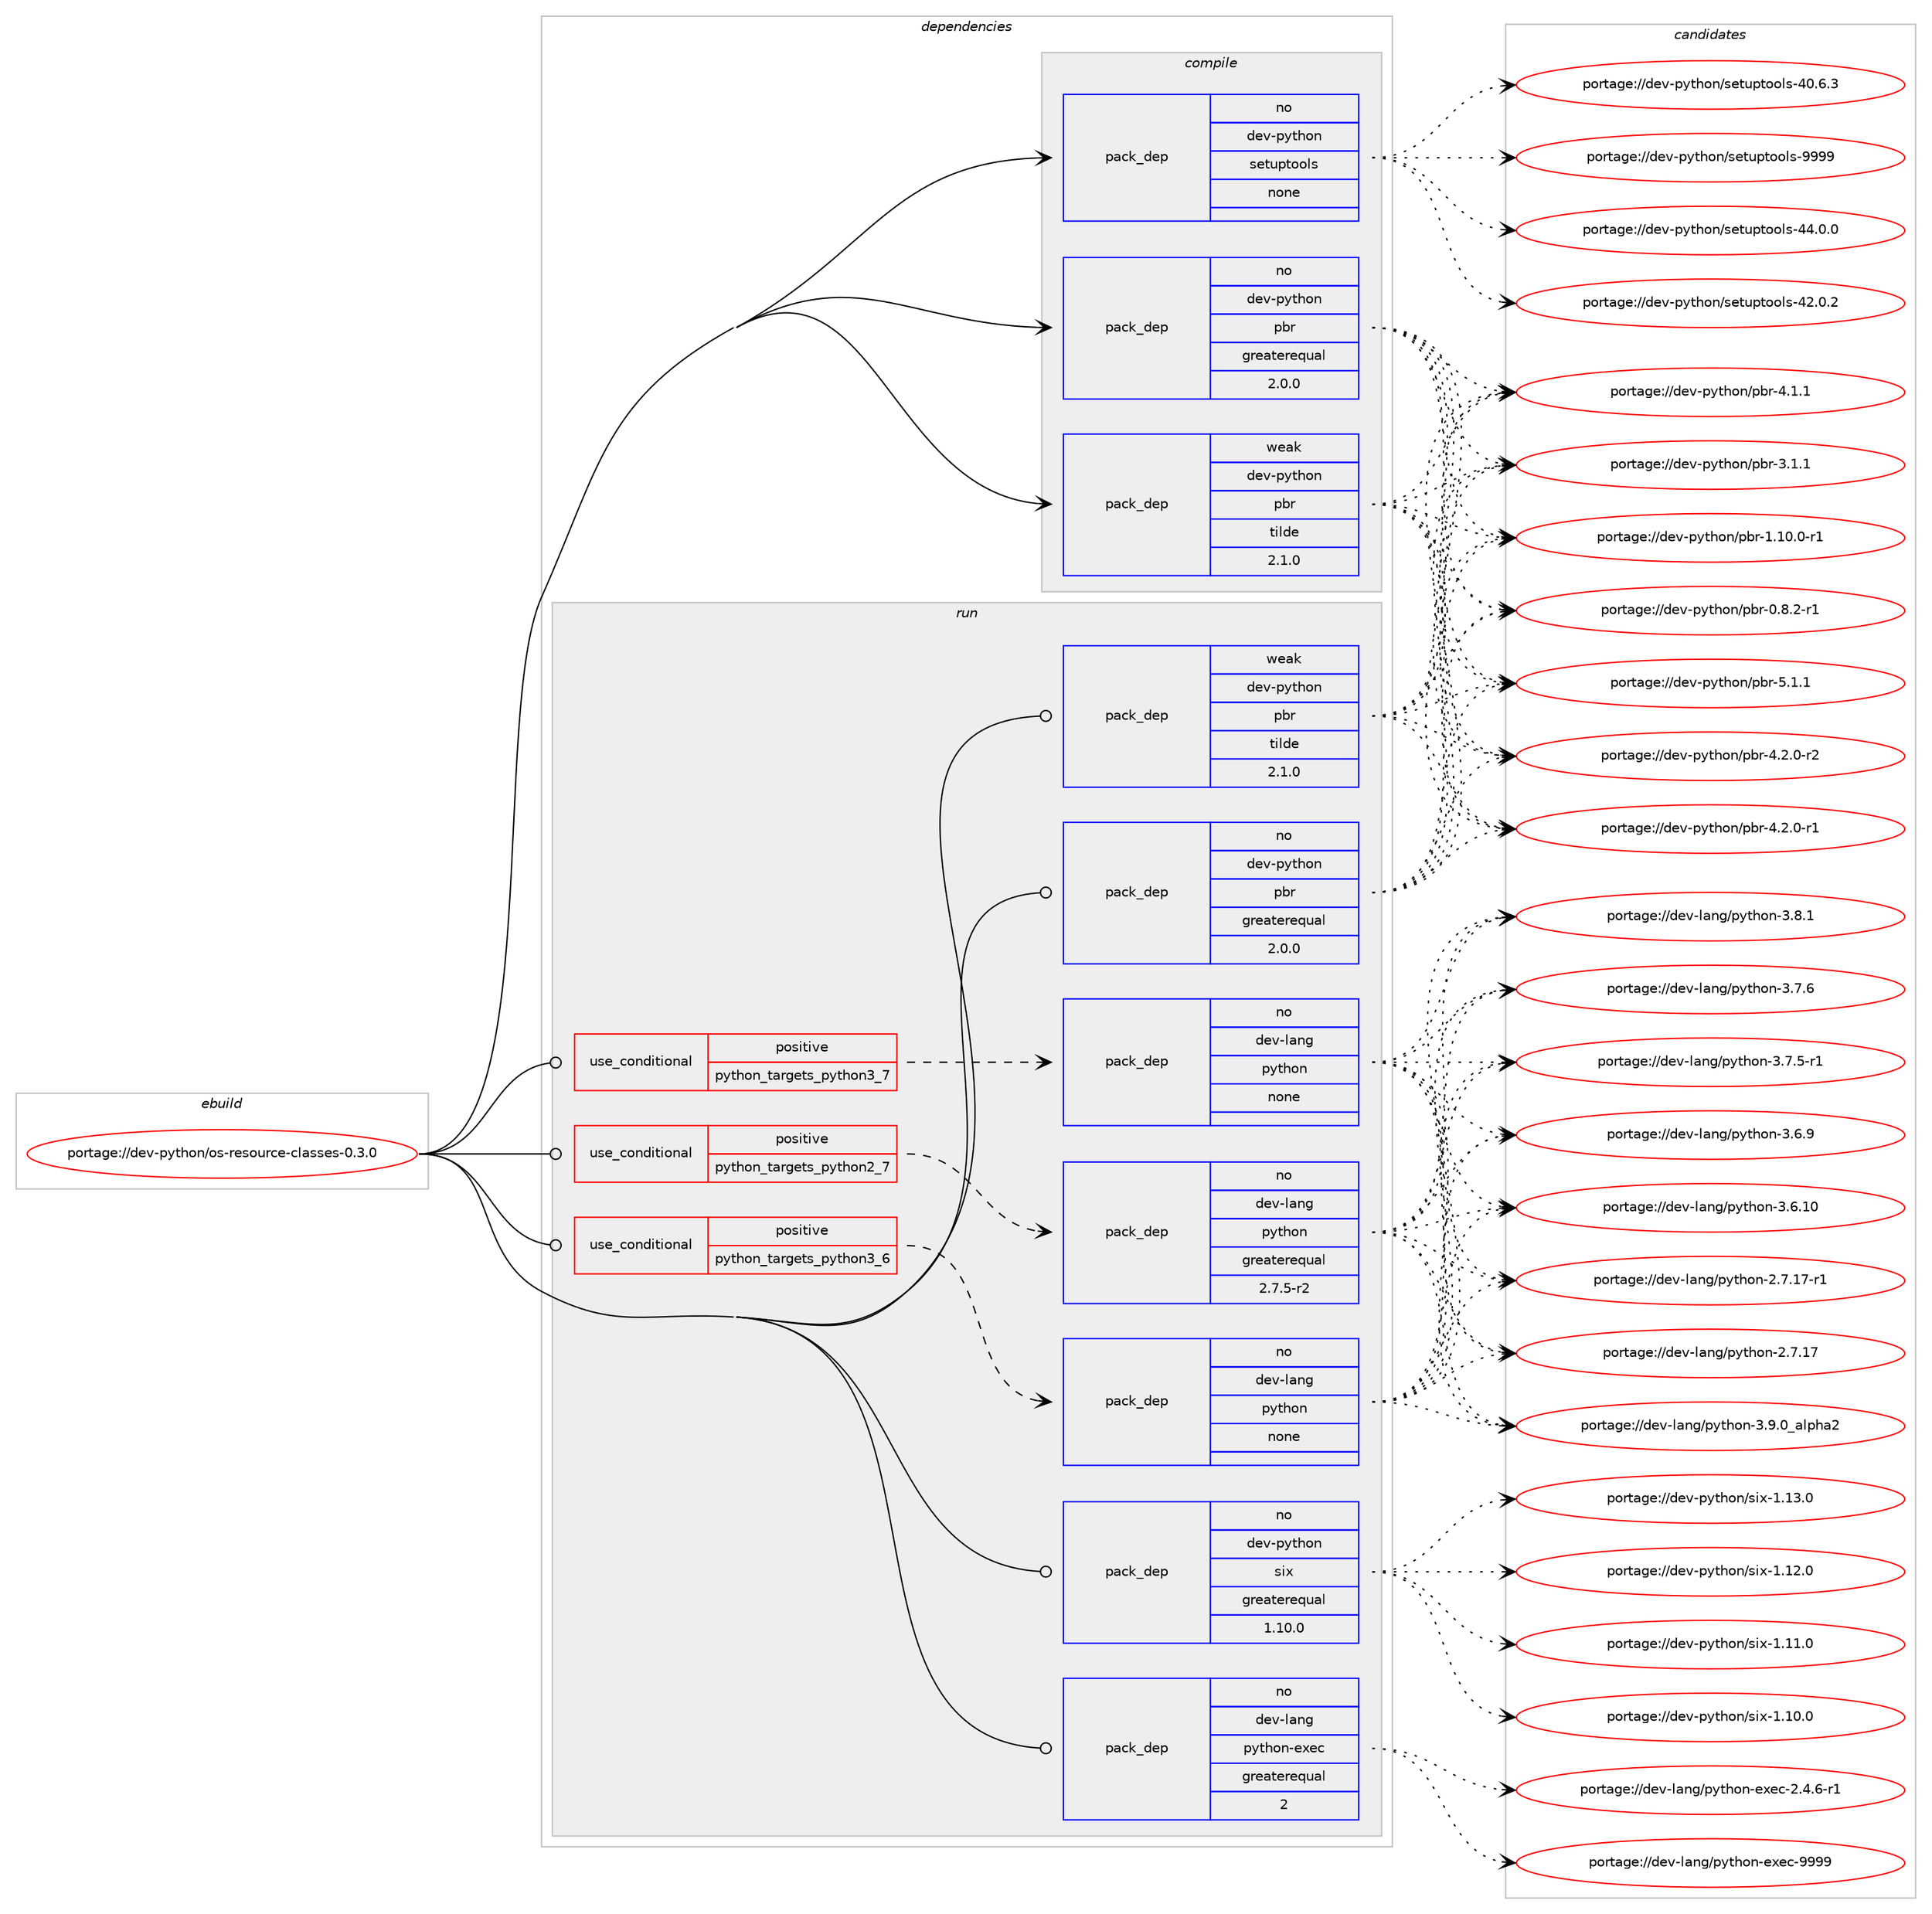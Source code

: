 digraph prolog {

# *************
# Graph options
# *************

newrank=true;
concentrate=true;
compound=true;
graph [rankdir=LR,fontname=Helvetica,fontsize=10,ranksep=1.5];#, ranksep=2.5, nodesep=0.2];
edge  [arrowhead=vee];
node  [fontname=Helvetica,fontsize=10];

# **********
# The ebuild
# **********

subgraph cluster_leftcol {
color=gray;
label=<<i>ebuild</i>>;
id [label="portage://dev-python/os-resource-classes-0.3.0", color=red, width=4, href="../dev-python/os-resource-classes-0.3.0.svg"];
}

# ****************
# The dependencies
# ****************

subgraph cluster_midcol {
color=gray;
label=<<i>dependencies</i>>;
subgraph cluster_compile {
fillcolor="#eeeeee";
style=filled;
label=<<i>compile</i>>;
subgraph pack329740 {
dependency446533 [label=<<TABLE BORDER="0" CELLBORDER="1" CELLSPACING="0" CELLPADDING="4" WIDTH="220"><TR><TD ROWSPAN="6" CELLPADDING="30">pack_dep</TD></TR><TR><TD WIDTH="110">no</TD></TR><TR><TD>dev-python</TD></TR><TR><TD>pbr</TD></TR><TR><TD>greaterequal</TD></TR><TR><TD>2.0.0</TD></TR></TABLE>>, shape=none, color=blue];
}
id:e -> dependency446533:w [weight=20,style="solid",arrowhead="vee"];
subgraph pack329741 {
dependency446534 [label=<<TABLE BORDER="0" CELLBORDER="1" CELLSPACING="0" CELLPADDING="4" WIDTH="220"><TR><TD ROWSPAN="6" CELLPADDING="30">pack_dep</TD></TR><TR><TD WIDTH="110">no</TD></TR><TR><TD>dev-python</TD></TR><TR><TD>setuptools</TD></TR><TR><TD>none</TD></TR><TR><TD></TD></TR></TABLE>>, shape=none, color=blue];
}
id:e -> dependency446534:w [weight=20,style="solid",arrowhead="vee"];
subgraph pack329742 {
dependency446535 [label=<<TABLE BORDER="0" CELLBORDER="1" CELLSPACING="0" CELLPADDING="4" WIDTH="220"><TR><TD ROWSPAN="6" CELLPADDING="30">pack_dep</TD></TR><TR><TD WIDTH="110">weak</TD></TR><TR><TD>dev-python</TD></TR><TR><TD>pbr</TD></TR><TR><TD>tilde</TD></TR><TR><TD>2.1.0</TD></TR></TABLE>>, shape=none, color=blue];
}
id:e -> dependency446535:w [weight=20,style="solid",arrowhead="vee"];
}
subgraph cluster_compileandrun {
fillcolor="#eeeeee";
style=filled;
label=<<i>compile and run</i>>;
}
subgraph cluster_run {
fillcolor="#eeeeee";
style=filled;
label=<<i>run</i>>;
subgraph cond111818 {
dependency446536 [label=<<TABLE BORDER="0" CELLBORDER="1" CELLSPACING="0" CELLPADDING="4"><TR><TD ROWSPAN="3" CELLPADDING="10">use_conditional</TD></TR><TR><TD>positive</TD></TR><TR><TD>python_targets_python2_7</TD></TR></TABLE>>, shape=none, color=red];
subgraph pack329743 {
dependency446537 [label=<<TABLE BORDER="0" CELLBORDER="1" CELLSPACING="0" CELLPADDING="4" WIDTH="220"><TR><TD ROWSPAN="6" CELLPADDING="30">pack_dep</TD></TR><TR><TD WIDTH="110">no</TD></TR><TR><TD>dev-lang</TD></TR><TR><TD>python</TD></TR><TR><TD>greaterequal</TD></TR><TR><TD>2.7.5-r2</TD></TR></TABLE>>, shape=none, color=blue];
}
dependency446536:e -> dependency446537:w [weight=20,style="dashed",arrowhead="vee"];
}
id:e -> dependency446536:w [weight=20,style="solid",arrowhead="odot"];
subgraph cond111819 {
dependency446538 [label=<<TABLE BORDER="0" CELLBORDER="1" CELLSPACING="0" CELLPADDING="4"><TR><TD ROWSPAN="3" CELLPADDING="10">use_conditional</TD></TR><TR><TD>positive</TD></TR><TR><TD>python_targets_python3_6</TD></TR></TABLE>>, shape=none, color=red];
subgraph pack329744 {
dependency446539 [label=<<TABLE BORDER="0" CELLBORDER="1" CELLSPACING="0" CELLPADDING="4" WIDTH="220"><TR><TD ROWSPAN="6" CELLPADDING="30">pack_dep</TD></TR><TR><TD WIDTH="110">no</TD></TR><TR><TD>dev-lang</TD></TR><TR><TD>python</TD></TR><TR><TD>none</TD></TR><TR><TD></TD></TR></TABLE>>, shape=none, color=blue];
}
dependency446538:e -> dependency446539:w [weight=20,style="dashed",arrowhead="vee"];
}
id:e -> dependency446538:w [weight=20,style="solid",arrowhead="odot"];
subgraph cond111820 {
dependency446540 [label=<<TABLE BORDER="0" CELLBORDER="1" CELLSPACING="0" CELLPADDING="4"><TR><TD ROWSPAN="3" CELLPADDING="10">use_conditional</TD></TR><TR><TD>positive</TD></TR><TR><TD>python_targets_python3_7</TD></TR></TABLE>>, shape=none, color=red];
subgraph pack329745 {
dependency446541 [label=<<TABLE BORDER="0" CELLBORDER="1" CELLSPACING="0" CELLPADDING="4" WIDTH="220"><TR><TD ROWSPAN="6" CELLPADDING="30">pack_dep</TD></TR><TR><TD WIDTH="110">no</TD></TR><TR><TD>dev-lang</TD></TR><TR><TD>python</TD></TR><TR><TD>none</TD></TR><TR><TD></TD></TR></TABLE>>, shape=none, color=blue];
}
dependency446540:e -> dependency446541:w [weight=20,style="dashed",arrowhead="vee"];
}
id:e -> dependency446540:w [weight=20,style="solid",arrowhead="odot"];
subgraph pack329746 {
dependency446542 [label=<<TABLE BORDER="0" CELLBORDER="1" CELLSPACING="0" CELLPADDING="4" WIDTH="220"><TR><TD ROWSPAN="6" CELLPADDING="30">pack_dep</TD></TR><TR><TD WIDTH="110">no</TD></TR><TR><TD>dev-lang</TD></TR><TR><TD>python-exec</TD></TR><TR><TD>greaterequal</TD></TR><TR><TD>2</TD></TR></TABLE>>, shape=none, color=blue];
}
id:e -> dependency446542:w [weight=20,style="solid",arrowhead="odot"];
subgraph pack329747 {
dependency446543 [label=<<TABLE BORDER="0" CELLBORDER="1" CELLSPACING="0" CELLPADDING="4" WIDTH="220"><TR><TD ROWSPAN="6" CELLPADDING="30">pack_dep</TD></TR><TR><TD WIDTH="110">no</TD></TR><TR><TD>dev-python</TD></TR><TR><TD>pbr</TD></TR><TR><TD>greaterequal</TD></TR><TR><TD>2.0.0</TD></TR></TABLE>>, shape=none, color=blue];
}
id:e -> dependency446543:w [weight=20,style="solid",arrowhead="odot"];
subgraph pack329748 {
dependency446544 [label=<<TABLE BORDER="0" CELLBORDER="1" CELLSPACING="0" CELLPADDING="4" WIDTH="220"><TR><TD ROWSPAN="6" CELLPADDING="30">pack_dep</TD></TR><TR><TD WIDTH="110">no</TD></TR><TR><TD>dev-python</TD></TR><TR><TD>six</TD></TR><TR><TD>greaterequal</TD></TR><TR><TD>1.10.0</TD></TR></TABLE>>, shape=none, color=blue];
}
id:e -> dependency446544:w [weight=20,style="solid",arrowhead="odot"];
subgraph pack329749 {
dependency446545 [label=<<TABLE BORDER="0" CELLBORDER="1" CELLSPACING="0" CELLPADDING="4" WIDTH="220"><TR><TD ROWSPAN="6" CELLPADDING="30">pack_dep</TD></TR><TR><TD WIDTH="110">weak</TD></TR><TR><TD>dev-python</TD></TR><TR><TD>pbr</TD></TR><TR><TD>tilde</TD></TR><TR><TD>2.1.0</TD></TR></TABLE>>, shape=none, color=blue];
}
id:e -> dependency446545:w [weight=20,style="solid",arrowhead="odot"];
}
}

# **************
# The candidates
# **************

subgraph cluster_choices {
rank=same;
color=gray;
label=<<i>candidates</i>>;

subgraph choice329740 {
color=black;
nodesep=1;
choice100101118451121211161041111104711298114455346494649 [label="portage://dev-python/pbr-5.1.1", color=red, width=4,href="../dev-python/pbr-5.1.1.svg"];
choice1001011184511212111610411111047112981144552465046484511450 [label="portage://dev-python/pbr-4.2.0-r2", color=red, width=4,href="../dev-python/pbr-4.2.0-r2.svg"];
choice1001011184511212111610411111047112981144552465046484511449 [label="portage://dev-python/pbr-4.2.0-r1", color=red, width=4,href="../dev-python/pbr-4.2.0-r1.svg"];
choice100101118451121211161041111104711298114455246494649 [label="portage://dev-python/pbr-4.1.1", color=red, width=4,href="../dev-python/pbr-4.1.1.svg"];
choice100101118451121211161041111104711298114455146494649 [label="portage://dev-python/pbr-3.1.1", color=red, width=4,href="../dev-python/pbr-3.1.1.svg"];
choice100101118451121211161041111104711298114454946494846484511449 [label="portage://dev-python/pbr-1.10.0-r1", color=red, width=4,href="../dev-python/pbr-1.10.0-r1.svg"];
choice1001011184511212111610411111047112981144548465646504511449 [label="portage://dev-python/pbr-0.8.2-r1", color=red, width=4,href="../dev-python/pbr-0.8.2-r1.svg"];
dependency446533:e -> choice100101118451121211161041111104711298114455346494649:w [style=dotted,weight="100"];
dependency446533:e -> choice1001011184511212111610411111047112981144552465046484511450:w [style=dotted,weight="100"];
dependency446533:e -> choice1001011184511212111610411111047112981144552465046484511449:w [style=dotted,weight="100"];
dependency446533:e -> choice100101118451121211161041111104711298114455246494649:w [style=dotted,weight="100"];
dependency446533:e -> choice100101118451121211161041111104711298114455146494649:w [style=dotted,weight="100"];
dependency446533:e -> choice100101118451121211161041111104711298114454946494846484511449:w [style=dotted,weight="100"];
dependency446533:e -> choice1001011184511212111610411111047112981144548465646504511449:w [style=dotted,weight="100"];
}
subgraph choice329741 {
color=black;
nodesep=1;
choice10010111845112121116104111110471151011161171121161111111081154557575757 [label="portage://dev-python/setuptools-9999", color=red, width=4,href="../dev-python/setuptools-9999.svg"];
choice100101118451121211161041111104711510111611711211611111110811545525246484648 [label="portage://dev-python/setuptools-44.0.0", color=red, width=4,href="../dev-python/setuptools-44.0.0.svg"];
choice100101118451121211161041111104711510111611711211611111110811545525046484650 [label="portage://dev-python/setuptools-42.0.2", color=red, width=4,href="../dev-python/setuptools-42.0.2.svg"];
choice100101118451121211161041111104711510111611711211611111110811545524846544651 [label="portage://dev-python/setuptools-40.6.3", color=red, width=4,href="../dev-python/setuptools-40.6.3.svg"];
dependency446534:e -> choice10010111845112121116104111110471151011161171121161111111081154557575757:w [style=dotted,weight="100"];
dependency446534:e -> choice100101118451121211161041111104711510111611711211611111110811545525246484648:w [style=dotted,weight="100"];
dependency446534:e -> choice100101118451121211161041111104711510111611711211611111110811545525046484650:w [style=dotted,weight="100"];
dependency446534:e -> choice100101118451121211161041111104711510111611711211611111110811545524846544651:w [style=dotted,weight="100"];
}
subgraph choice329742 {
color=black;
nodesep=1;
choice100101118451121211161041111104711298114455346494649 [label="portage://dev-python/pbr-5.1.1", color=red, width=4,href="../dev-python/pbr-5.1.1.svg"];
choice1001011184511212111610411111047112981144552465046484511450 [label="portage://dev-python/pbr-4.2.0-r2", color=red, width=4,href="../dev-python/pbr-4.2.0-r2.svg"];
choice1001011184511212111610411111047112981144552465046484511449 [label="portage://dev-python/pbr-4.2.0-r1", color=red, width=4,href="../dev-python/pbr-4.2.0-r1.svg"];
choice100101118451121211161041111104711298114455246494649 [label="portage://dev-python/pbr-4.1.1", color=red, width=4,href="../dev-python/pbr-4.1.1.svg"];
choice100101118451121211161041111104711298114455146494649 [label="portage://dev-python/pbr-3.1.1", color=red, width=4,href="../dev-python/pbr-3.1.1.svg"];
choice100101118451121211161041111104711298114454946494846484511449 [label="portage://dev-python/pbr-1.10.0-r1", color=red, width=4,href="../dev-python/pbr-1.10.0-r1.svg"];
choice1001011184511212111610411111047112981144548465646504511449 [label="portage://dev-python/pbr-0.8.2-r1", color=red, width=4,href="../dev-python/pbr-0.8.2-r1.svg"];
dependency446535:e -> choice100101118451121211161041111104711298114455346494649:w [style=dotted,weight="100"];
dependency446535:e -> choice1001011184511212111610411111047112981144552465046484511450:w [style=dotted,weight="100"];
dependency446535:e -> choice1001011184511212111610411111047112981144552465046484511449:w [style=dotted,weight="100"];
dependency446535:e -> choice100101118451121211161041111104711298114455246494649:w [style=dotted,weight="100"];
dependency446535:e -> choice100101118451121211161041111104711298114455146494649:w [style=dotted,weight="100"];
dependency446535:e -> choice100101118451121211161041111104711298114454946494846484511449:w [style=dotted,weight="100"];
dependency446535:e -> choice1001011184511212111610411111047112981144548465646504511449:w [style=dotted,weight="100"];
}
subgraph choice329743 {
color=black;
nodesep=1;
choice10010111845108971101034711212111610411111045514657464895971081121049750 [label="portage://dev-lang/python-3.9.0_alpha2", color=red, width=4,href="../dev-lang/python-3.9.0_alpha2.svg"];
choice100101118451089711010347112121116104111110455146564649 [label="portage://dev-lang/python-3.8.1", color=red, width=4,href="../dev-lang/python-3.8.1.svg"];
choice100101118451089711010347112121116104111110455146554654 [label="portage://dev-lang/python-3.7.6", color=red, width=4,href="../dev-lang/python-3.7.6.svg"];
choice1001011184510897110103471121211161041111104551465546534511449 [label="portage://dev-lang/python-3.7.5-r1", color=red, width=4,href="../dev-lang/python-3.7.5-r1.svg"];
choice100101118451089711010347112121116104111110455146544657 [label="portage://dev-lang/python-3.6.9", color=red, width=4,href="../dev-lang/python-3.6.9.svg"];
choice10010111845108971101034711212111610411111045514654464948 [label="portage://dev-lang/python-3.6.10", color=red, width=4,href="../dev-lang/python-3.6.10.svg"];
choice100101118451089711010347112121116104111110455046554649554511449 [label="portage://dev-lang/python-2.7.17-r1", color=red, width=4,href="../dev-lang/python-2.7.17-r1.svg"];
choice10010111845108971101034711212111610411111045504655464955 [label="portage://dev-lang/python-2.7.17", color=red, width=4,href="../dev-lang/python-2.7.17.svg"];
dependency446537:e -> choice10010111845108971101034711212111610411111045514657464895971081121049750:w [style=dotted,weight="100"];
dependency446537:e -> choice100101118451089711010347112121116104111110455146564649:w [style=dotted,weight="100"];
dependency446537:e -> choice100101118451089711010347112121116104111110455146554654:w [style=dotted,weight="100"];
dependency446537:e -> choice1001011184510897110103471121211161041111104551465546534511449:w [style=dotted,weight="100"];
dependency446537:e -> choice100101118451089711010347112121116104111110455146544657:w [style=dotted,weight="100"];
dependency446537:e -> choice10010111845108971101034711212111610411111045514654464948:w [style=dotted,weight="100"];
dependency446537:e -> choice100101118451089711010347112121116104111110455046554649554511449:w [style=dotted,weight="100"];
dependency446537:e -> choice10010111845108971101034711212111610411111045504655464955:w [style=dotted,weight="100"];
}
subgraph choice329744 {
color=black;
nodesep=1;
choice10010111845108971101034711212111610411111045514657464895971081121049750 [label="portage://dev-lang/python-3.9.0_alpha2", color=red, width=4,href="../dev-lang/python-3.9.0_alpha2.svg"];
choice100101118451089711010347112121116104111110455146564649 [label="portage://dev-lang/python-3.8.1", color=red, width=4,href="../dev-lang/python-3.8.1.svg"];
choice100101118451089711010347112121116104111110455146554654 [label="portage://dev-lang/python-3.7.6", color=red, width=4,href="../dev-lang/python-3.7.6.svg"];
choice1001011184510897110103471121211161041111104551465546534511449 [label="portage://dev-lang/python-3.7.5-r1", color=red, width=4,href="../dev-lang/python-3.7.5-r1.svg"];
choice100101118451089711010347112121116104111110455146544657 [label="portage://dev-lang/python-3.6.9", color=red, width=4,href="../dev-lang/python-3.6.9.svg"];
choice10010111845108971101034711212111610411111045514654464948 [label="portage://dev-lang/python-3.6.10", color=red, width=4,href="../dev-lang/python-3.6.10.svg"];
choice100101118451089711010347112121116104111110455046554649554511449 [label="portage://dev-lang/python-2.7.17-r1", color=red, width=4,href="../dev-lang/python-2.7.17-r1.svg"];
choice10010111845108971101034711212111610411111045504655464955 [label="portage://dev-lang/python-2.7.17", color=red, width=4,href="../dev-lang/python-2.7.17.svg"];
dependency446539:e -> choice10010111845108971101034711212111610411111045514657464895971081121049750:w [style=dotted,weight="100"];
dependency446539:e -> choice100101118451089711010347112121116104111110455146564649:w [style=dotted,weight="100"];
dependency446539:e -> choice100101118451089711010347112121116104111110455146554654:w [style=dotted,weight="100"];
dependency446539:e -> choice1001011184510897110103471121211161041111104551465546534511449:w [style=dotted,weight="100"];
dependency446539:e -> choice100101118451089711010347112121116104111110455146544657:w [style=dotted,weight="100"];
dependency446539:e -> choice10010111845108971101034711212111610411111045514654464948:w [style=dotted,weight="100"];
dependency446539:e -> choice100101118451089711010347112121116104111110455046554649554511449:w [style=dotted,weight="100"];
dependency446539:e -> choice10010111845108971101034711212111610411111045504655464955:w [style=dotted,weight="100"];
}
subgraph choice329745 {
color=black;
nodesep=1;
choice10010111845108971101034711212111610411111045514657464895971081121049750 [label="portage://dev-lang/python-3.9.0_alpha2", color=red, width=4,href="../dev-lang/python-3.9.0_alpha2.svg"];
choice100101118451089711010347112121116104111110455146564649 [label="portage://dev-lang/python-3.8.1", color=red, width=4,href="../dev-lang/python-3.8.1.svg"];
choice100101118451089711010347112121116104111110455146554654 [label="portage://dev-lang/python-3.7.6", color=red, width=4,href="../dev-lang/python-3.7.6.svg"];
choice1001011184510897110103471121211161041111104551465546534511449 [label="portage://dev-lang/python-3.7.5-r1", color=red, width=4,href="../dev-lang/python-3.7.5-r1.svg"];
choice100101118451089711010347112121116104111110455146544657 [label="portage://dev-lang/python-3.6.9", color=red, width=4,href="../dev-lang/python-3.6.9.svg"];
choice10010111845108971101034711212111610411111045514654464948 [label="portage://dev-lang/python-3.6.10", color=red, width=4,href="../dev-lang/python-3.6.10.svg"];
choice100101118451089711010347112121116104111110455046554649554511449 [label="portage://dev-lang/python-2.7.17-r1", color=red, width=4,href="../dev-lang/python-2.7.17-r1.svg"];
choice10010111845108971101034711212111610411111045504655464955 [label="portage://dev-lang/python-2.7.17", color=red, width=4,href="../dev-lang/python-2.7.17.svg"];
dependency446541:e -> choice10010111845108971101034711212111610411111045514657464895971081121049750:w [style=dotted,weight="100"];
dependency446541:e -> choice100101118451089711010347112121116104111110455146564649:w [style=dotted,weight="100"];
dependency446541:e -> choice100101118451089711010347112121116104111110455146554654:w [style=dotted,weight="100"];
dependency446541:e -> choice1001011184510897110103471121211161041111104551465546534511449:w [style=dotted,weight="100"];
dependency446541:e -> choice100101118451089711010347112121116104111110455146544657:w [style=dotted,weight="100"];
dependency446541:e -> choice10010111845108971101034711212111610411111045514654464948:w [style=dotted,weight="100"];
dependency446541:e -> choice100101118451089711010347112121116104111110455046554649554511449:w [style=dotted,weight="100"];
dependency446541:e -> choice10010111845108971101034711212111610411111045504655464955:w [style=dotted,weight="100"];
}
subgraph choice329746 {
color=black;
nodesep=1;
choice10010111845108971101034711212111610411111045101120101994557575757 [label="portage://dev-lang/python-exec-9999", color=red, width=4,href="../dev-lang/python-exec-9999.svg"];
choice10010111845108971101034711212111610411111045101120101994550465246544511449 [label="portage://dev-lang/python-exec-2.4.6-r1", color=red, width=4,href="../dev-lang/python-exec-2.4.6-r1.svg"];
dependency446542:e -> choice10010111845108971101034711212111610411111045101120101994557575757:w [style=dotted,weight="100"];
dependency446542:e -> choice10010111845108971101034711212111610411111045101120101994550465246544511449:w [style=dotted,weight="100"];
}
subgraph choice329747 {
color=black;
nodesep=1;
choice100101118451121211161041111104711298114455346494649 [label="portage://dev-python/pbr-5.1.1", color=red, width=4,href="../dev-python/pbr-5.1.1.svg"];
choice1001011184511212111610411111047112981144552465046484511450 [label="portage://dev-python/pbr-4.2.0-r2", color=red, width=4,href="../dev-python/pbr-4.2.0-r2.svg"];
choice1001011184511212111610411111047112981144552465046484511449 [label="portage://dev-python/pbr-4.2.0-r1", color=red, width=4,href="../dev-python/pbr-4.2.0-r1.svg"];
choice100101118451121211161041111104711298114455246494649 [label="portage://dev-python/pbr-4.1.1", color=red, width=4,href="../dev-python/pbr-4.1.1.svg"];
choice100101118451121211161041111104711298114455146494649 [label="portage://dev-python/pbr-3.1.1", color=red, width=4,href="../dev-python/pbr-3.1.1.svg"];
choice100101118451121211161041111104711298114454946494846484511449 [label="portage://dev-python/pbr-1.10.0-r1", color=red, width=4,href="../dev-python/pbr-1.10.0-r1.svg"];
choice1001011184511212111610411111047112981144548465646504511449 [label="portage://dev-python/pbr-0.8.2-r1", color=red, width=4,href="../dev-python/pbr-0.8.2-r1.svg"];
dependency446543:e -> choice100101118451121211161041111104711298114455346494649:w [style=dotted,weight="100"];
dependency446543:e -> choice1001011184511212111610411111047112981144552465046484511450:w [style=dotted,weight="100"];
dependency446543:e -> choice1001011184511212111610411111047112981144552465046484511449:w [style=dotted,weight="100"];
dependency446543:e -> choice100101118451121211161041111104711298114455246494649:w [style=dotted,weight="100"];
dependency446543:e -> choice100101118451121211161041111104711298114455146494649:w [style=dotted,weight="100"];
dependency446543:e -> choice100101118451121211161041111104711298114454946494846484511449:w [style=dotted,weight="100"];
dependency446543:e -> choice1001011184511212111610411111047112981144548465646504511449:w [style=dotted,weight="100"];
}
subgraph choice329748 {
color=black;
nodesep=1;
choice100101118451121211161041111104711510512045494649514648 [label="portage://dev-python/six-1.13.0", color=red, width=4,href="../dev-python/six-1.13.0.svg"];
choice100101118451121211161041111104711510512045494649504648 [label="portage://dev-python/six-1.12.0", color=red, width=4,href="../dev-python/six-1.12.0.svg"];
choice100101118451121211161041111104711510512045494649494648 [label="portage://dev-python/six-1.11.0", color=red, width=4,href="../dev-python/six-1.11.0.svg"];
choice100101118451121211161041111104711510512045494649484648 [label="portage://dev-python/six-1.10.0", color=red, width=4,href="../dev-python/six-1.10.0.svg"];
dependency446544:e -> choice100101118451121211161041111104711510512045494649514648:w [style=dotted,weight="100"];
dependency446544:e -> choice100101118451121211161041111104711510512045494649504648:w [style=dotted,weight="100"];
dependency446544:e -> choice100101118451121211161041111104711510512045494649494648:w [style=dotted,weight="100"];
dependency446544:e -> choice100101118451121211161041111104711510512045494649484648:w [style=dotted,weight="100"];
}
subgraph choice329749 {
color=black;
nodesep=1;
choice100101118451121211161041111104711298114455346494649 [label="portage://dev-python/pbr-5.1.1", color=red, width=4,href="../dev-python/pbr-5.1.1.svg"];
choice1001011184511212111610411111047112981144552465046484511450 [label="portage://dev-python/pbr-4.2.0-r2", color=red, width=4,href="../dev-python/pbr-4.2.0-r2.svg"];
choice1001011184511212111610411111047112981144552465046484511449 [label="portage://dev-python/pbr-4.2.0-r1", color=red, width=4,href="../dev-python/pbr-4.2.0-r1.svg"];
choice100101118451121211161041111104711298114455246494649 [label="portage://dev-python/pbr-4.1.1", color=red, width=4,href="../dev-python/pbr-4.1.1.svg"];
choice100101118451121211161041111104711298114455146494649 [label="portage://dev-python/pbr-3.1.1", color=red, width=4,href="../dev-python/pbr-3.1.1.svg"];
choice100101118451121211161041111104711298114454946494846484511449 [label="portage://dev-python/pbr-1.10.0-r1", color=red, width=4,href="../dev-python/pbr-1.10.0-r1.svg"];
choice1001011184511212111610411111047112981144548465646504511449 [label="portage://dev-python/pbr-0.8.2-r1", color=red, width=4,href="../dev-python/pbr-0.8.2-r1.svg"];
dependency446545:e -> choice100101118451121211161041111104711298114455346494649:w [style=dotted,weight="100"];
dependency446545:e -> choice1001011184511212111610411111047112981144552465046484511450:w [style=dotted,weight="100"];
dependency446545:e -> choice1001011184511212111610411111047112981144552465046484511449:w [style=dotted,weight="100"];
dependency446545:e -> choice100101118451121211161041111104711298114455246494649:w [style=dotted,weight="100"];
dependency446545:e -> choice100101118451121211161041111104711298114455146494649:w [style=dotted,weight="100"];
dependency446545:e -> choice100101118451121211161041111104711298114454946494846484511449:w [style=dotted,weight="100"];
dependency446545:e -> choice1001011184511212111610411111047112981144548465646504511449:w [style=dotted,weight="100"];
}
}

}
